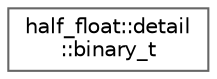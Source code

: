 digraph "类继承关系图"
{
 // LATEX_PDF_SIZE
  bgcolor="transparent";
  edge [fontname=Helvetica,fontsize=10,labelfontname=Helvetica,labelfontsize=10];
  node [fontname=Helvetica,fontsize=10,shape=box,height=0.2,width=0.4];
  rankdir="LR";
  Node0 [id="Node000000",label="half_float::detail\l::binary_t",height=0.2,width=0.4,color="grey40", fillcolor="white", style="filled",URL="$structhalf__float_1_1detail_1_1binary__t.html",tooltip="Tag type for binary construction."];
}
